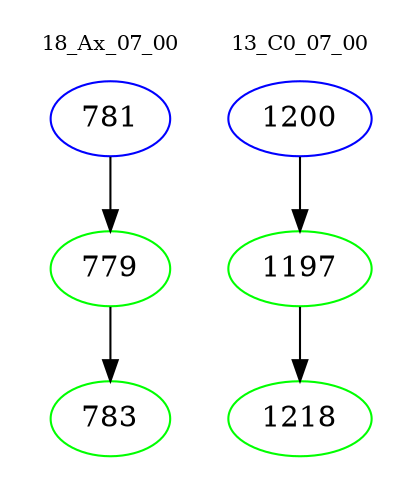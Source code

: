 digraph{
subgraph cluster_0 {
color = white
label = "18_Ax_07_00";
fontsize=10;
T0_781 [label="781", color="blue"]
T0_781 -> T0_779 [color="black"]
T0_779 [label="779", color="green"]
T0_779 -> T0_783 [color="black"]
T0_783 [label="783", color="green"]
}
subgraph cluster_1 {
color = white
label = "13_C0_07_00";
fontsize=10;
T1_1200 [label="1200", color="blue"]
T1_1200 -> T1_1197 [color="black"]
T1_1197 [label="1197", color="green"]
T1_1197 -> T1_1218 [color="black"]
T1_1218 [label="1218", color="green"]
}
}
